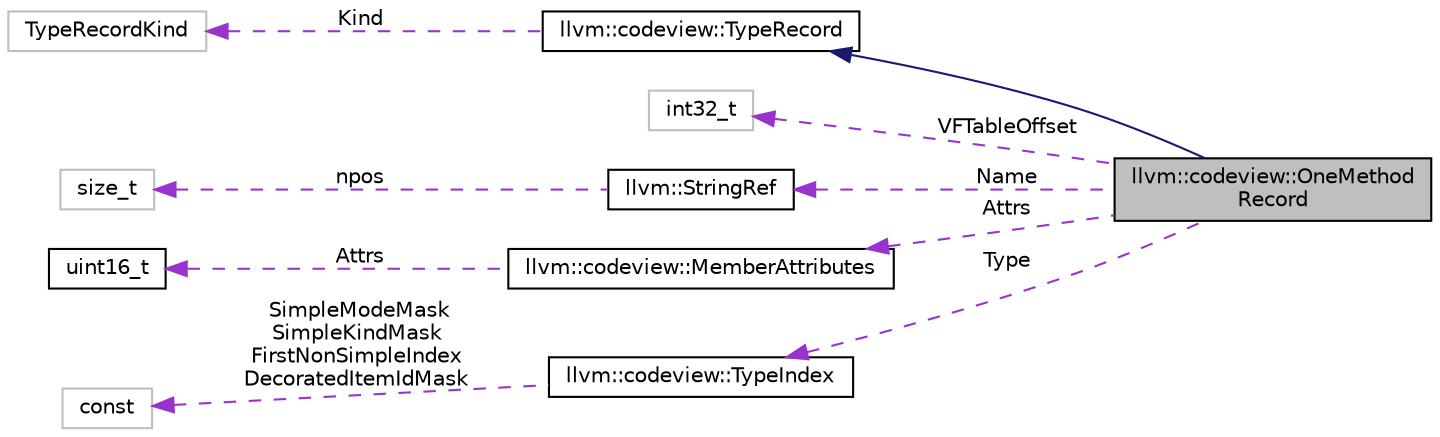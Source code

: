digraph "llvm::codeview::OneMethodRecord"
{
 // LATEX_PDF_SIZE
  bgcolor="transparent";
  edge [fontname="Helvetica",fontsize="10",labelfontname="Helvetica",labelfontsize="10"];
  node [fontname="Helvetica",fontsize="10",shape=record];
  rankdir="LR";
  Node1 [label="llvm::codeview::OneMethod\lRecord",height=0.2,width=0.4,color="black", fillcolor="grey75", style="filled", fontcolor="black",tooltip=" "];
  Node2 -> Node1 [dir="back",color="midnightblue",fontsize="10",style="solid",fontname="Helvetica"];
  Node2 [label="llvm::codeview::TypeRecord",height=0.2,width=0.4,color="black",URL="$classllvm_1_1codeview_1_1TypeRecord.html",tooltip=" "];
  Node3 -> Node2 [dir="back",color="darkorchid3",fontsize="10",style="dashed",label=" Kind" ,fontname="Helvetica"];
  Node3 [label="TypeRecordKind",height=0.2,width=0.4,color="grey75",tooltip=" "];
  Node4 -> Node1 [dir="back",color="darkorchid3",fontsize="10",style="dashed",label=" VFTableOffset" ,fontname="Helvetica"];
  Node4 [label="int32_t",height=0.2,width=0.4,color="grey75",tooltip=" "];
  Node5 -> Node1 [dir="back",color="darkorchid3",fontsize="10",style="dashed",label=" Name" ,fontname="Helvetica"];
  Node5 [label="llvm::StringRef",height=0.2,width=0.4,color="black",URL="$classllvm_1_1StringRef.html",tooltip="StringRef - Represent a constant reference to a string, i.e."];
  Node6 -> Node5 [dir="back",color="darkorchid3",fontsize="10",style="dashed",label=" npos" ,fontname="Helvetica"];
  Node6 [label="size_t",height=0.2,width=0.4,color="grey75",tooltip=" "];
  Node7 -> Node1 [dir="back",color="darkorchid3",fontsize="10",style="dashed",label=" Attrs" ,fontname="Helvetica"];
  Node7 [label="llvm::codeview::MemberAttributes",height=0.2,width=0.4,color="black",URL="$structllvm_1_1codeview_1_1MemberAttributes.html",tooltip="Equvalent to CV_fldattr_t in cvinfo.h."];
  Node8 -> Node7 [dir="back",color="darkorchid3",fontsize="10",style="dashed",label=" Attrs" ,fontname="Helvetica"];
  Node8 [label="uint16_t",height=0.2,width=0.4,color="black",URL="$classuint16__t.html",tooltip=" "];
  Node9 -> Node1 [dir="back",color="darkorchid3",fontsize="10",style="dashed",label=" Type" ,fontname="Helvetica"];
  Node9 [label="llvm::codeview::TypeIndex",height=0.2,width=0.4,color="black",URL="$classllvm_1_1codeview_1_1TypeIndex.html",tooltip="A 32-bit type reference."];
  Node10 -> Node9 [dir="back",color="darkorchid3",fontsize="10",style="dashed",label=" SimpleModeMask\nSimpleKindMask\nFirstNonSimpleIndex\nDecoratedItemIdMask" ,fontname="Helvetica"];
  Node10 [label="const",height=0.2,width=0.4,color="grey75",tooltip=" "];
}
